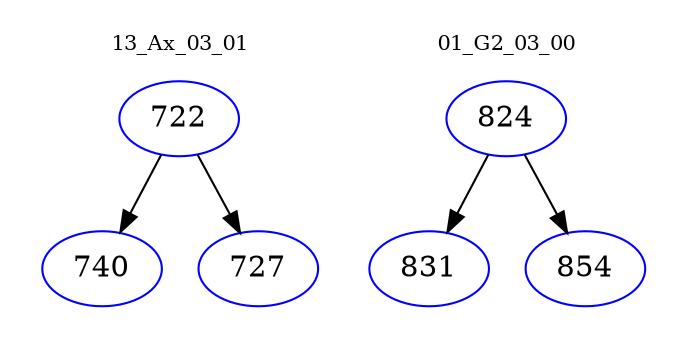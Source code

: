 digraph{
subgraph cluster_0 {
color = white
label = "13_Ax_03_01";
fontsize=10;
T0_722 [label="722", color="blue"]
T0_722 -> T0_740 [color="black"]
T0_740 [label="740", color="blue"]
T0_722 -> T0_727 [color="black"]
T0_727 [label="727", color="blue"]
}
subgraph cluster_1 {
color = white
label = "01_G2_03_00";
fontsize=10;
T1_824 [label="824", color="blue"]
T1_824 -> T1_831 [color="black"]
T1_831 [label="831", color="blue"]
T1_824 -> T1_854 [color="black"]
T1_854 [label="854", color="blue"]
}
}
